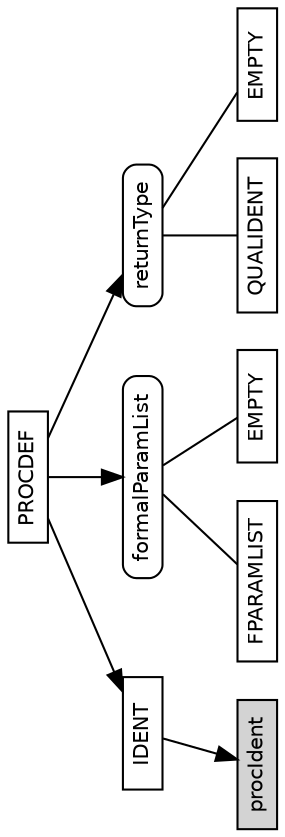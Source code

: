 /* AST node diagram generator script collection for M2C, M2J and M2Sharp.
 *
 * Copyright (c) 2016 The Modula-2 Software Foundation
 *
 * Author & Maintainer: Benjamin Kowarsch <org.m2sf>
 *
 * @synopsis
 *
 * The M2C, M2J and M2Sharp compilers are multi-dialect Modula-2 translators
 * and compilers respectively targeting C99, Java/JVM and C#/CLR, sharing a
 * common abstract syntax tree (AST) specification.
 *
 * The AST node diagram generator script collection consists of Graphviz DOT
 * descriptions for all AST node types of the common AST specification.
 *
 * The Graphviz dot utility is required to generate the diagrams. 
 * It may be obtained from http://www.graphviz.org/download.php.
 *
 * @repository
 *
 * https://github.com/m2sf/m2-ast-node-diagrams
 *
 * @file
 *
 * procdef.dot
 *
 * PROCDEF node diagram.
 *
 * Usage: $ dot procdef.dot -Tps > procdef.ps
 *
 * @license
 *
 * This is free software: you can redistribute and/or modify it under the
 * terms of the GNU Lesser General Public License (LGPL) either version 2.1
 * or at your choice version 3 as published by the Free Software Foundation.
 * However, you may not alter the copyright, author and license information.
 *
 * It is distributed in the hope that it will be useful,  but WITHOUT
 * ANY WARRANTY; without even the implied warranty of MERCHANTABILITY or
 * FITNESS FOR A PARTICULAR PURPOSE.  Read the license for more details.
 *
 * You should have received a copy of the GNU Lesser General Public License.
 * If not, see <https://www.gnu.org/copyleft/lesser.html>.
 *
 * NB: Components in the domain part of email addresses are in reverse order.
 */

/*** PROCDEF Node ***/

digraph PROCDEF {
  graph [orientation=landscape,fontname=helvetica];
  node [fontname=helvetica,fontsize=10,shape=box,height=0.25];
  
  node [style=solid];
  edge [arrowhead=normal];
  PROCDEF -> { id0 id1 id2 };
  id0 [label="IDENT"];
  id1 [label="formalParamList",style=rounded];
  id2 [label="returnType",style=rounded];
  
  id0 -> procIdent;
  procIdent [style=filled,fillcolor=lightgrey];
  
  edge [arrowhead=none];
  id1 -> { id3 id4 };
  
  id3 [label="FPARAMLIST"];
  id4 [label="EMPTY"];
  
  id2 -> { id5 id6 };
  id5 [label="QUALIDENT"];
  id6 [label="EMPTY"];
}

/* END OF FILE */
